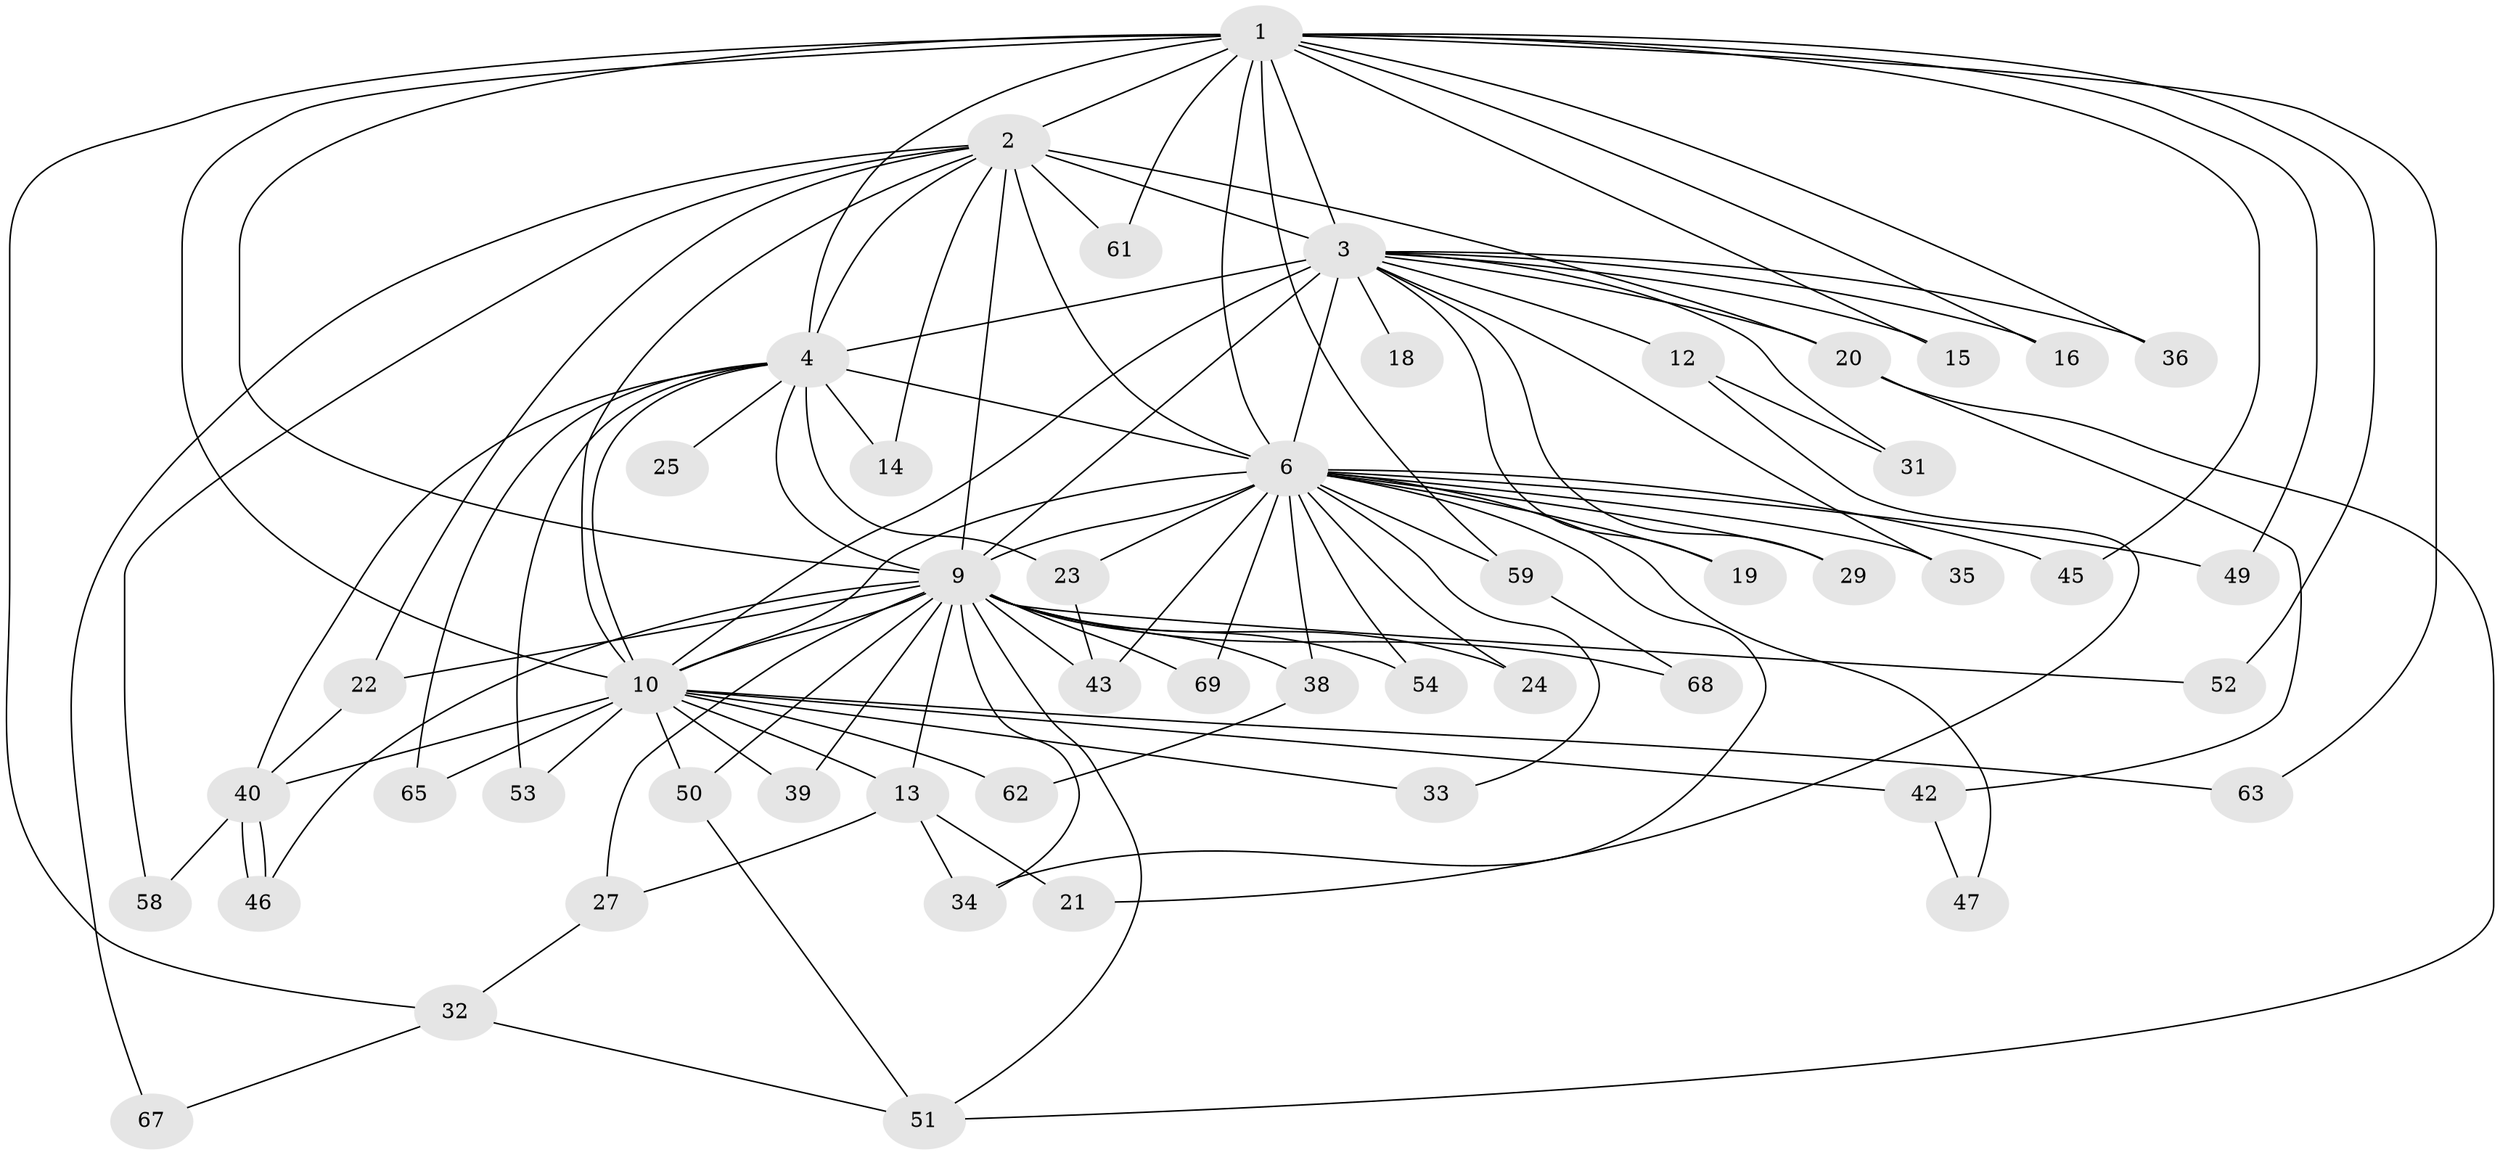 // Generated by graph-tools (version 1.1) at 2025/23/03/03/25 07:23:45]
// undirected, 51 vertices, 112 edges
graph export_dot {
graph [start="1"]
  node [color=gray90,style=filled];
  1 [super="+11"];
  2 [super="+28"];
  3 [super="+7"];
  4 [super="+5"];
  6 [super="+8"];
  9 [super="+26"];
  10 [super="+37"];
  12 [super="+17"];
  13 [super="+56"];
  14;
  15 [super="+44"];
  16;
  18;
  19;
  20 [super="+30"];
  21;
  22;
  23;
  24;
  25;
  27;
  29;
  31 [super="+57"];
  32 [super="+55"];
  33;
  34 [super="+41"];
  35;
  36;
  38;
  39;
  40 [super="+48"];
  42;
  43 [super="+60"];
  45;
  46 [super="+64"];
  47;
  49;
  50 [super="+66"];
  51;
  52;
  53;
  54;
  58;
  59;
  61;
  62;
  63;
  65;
  67;
  68;
  69;
  1 -- 2 [weight=2];
  1 -- 3 [weight=3];
  1 -- 4 [weight=2];
  1 -- 6 [weight=2];
  1 -- 9;
  1 -- 10;
  1 -- 16;
  1 -- 32;
  1 -- 36;
  1 -- 49;
  1 -- 59;
  1 -- 61;
  1 -- 63;
  1 -- 52;
  1 -- 45;
  1 -- 15;
  2 -- 3 [weight=2];
  2 -- 4 [weight=2];
  2 -- 6 [weight=2];
  2 -- 9;
  2 -- 10;
  2 -- 14;
  2 -- 20;
  2 -- 22;
  2 -- 58;
  2 -- 61;
  2 -- 67;
  3 -- 4 [weight=4];
  3 -- 6 [weight=4];
  3 -- 9 [weight=3];
  3 -- 10 [weight=2];
  3 -- 12 [weight=3];
  3 -- 16;
  3 -- 19;
  3 -- 20 [weight=2];
  3 -- 29;
  3 -- 35;
  3 -- 36;
  3 -- 15 [weight=2];
  3 -- 18;
  3 -- 31 [weight=2];
  4 -- 6 [weight=4];
  4 -- 9 [weight=2];
  4 -- 10 [weight=2];
  4 -- 23;
  4 -- 53;
  4 -- 40;
  4 -- 65;
  4 -- 14;
  4 -- 25;
  6 -- 9 [weight=2];
  6 -- 10 [weight=3];
  6 -- 23;
  6 -- 24;
  6 -- 34;
  6 -- 35;
  6 -- 45;
  6 -- 49;
  6 -- 69;
  6 -- 19;
  6 -- 29;
  6 -- 33;
  6 -- 38;
  6 -- 47;
  6 -- 54;
  6 -- 59;
  6 -- 43;
  9 -- 10;
  9 -- 13;
  9 -- 22;
  9 -- 24;
  9 -- 27;
  9 -- 34 [weight=2];
  9 -- 39;
  9 -- 43;
  9 -- 50;
  9 -- 51;
  9 -- 54;
  9 -- 68;
  9 -- 69;
  9 -- 52;
  9 -- 38;
  9 -- 46;
  10 -- 13;
  10 -- 33;
  10 -- 39;
  10 -- 40;
  10 -- 50;
  10 -- 53;
  10 -- 62;
  10 -- 63;
  10 -- 65;
  10 -- 42;
  12 -- 21;
  12 -- 31;
  13 -- 21;
  13 -- 27;
  13 -- 34;
  20 -- 42;
  20 -- 51;
  22 -- 40;
  23 -- 43;
  27 -- 32;
  32 -- 67;
  32 -- 51;
  38 -- 62;
  40 -- 46;
  40 -- 46;
  40 -- 58;
  42 -- 47;
  50 -- 51;
  59 -- 68;
}
